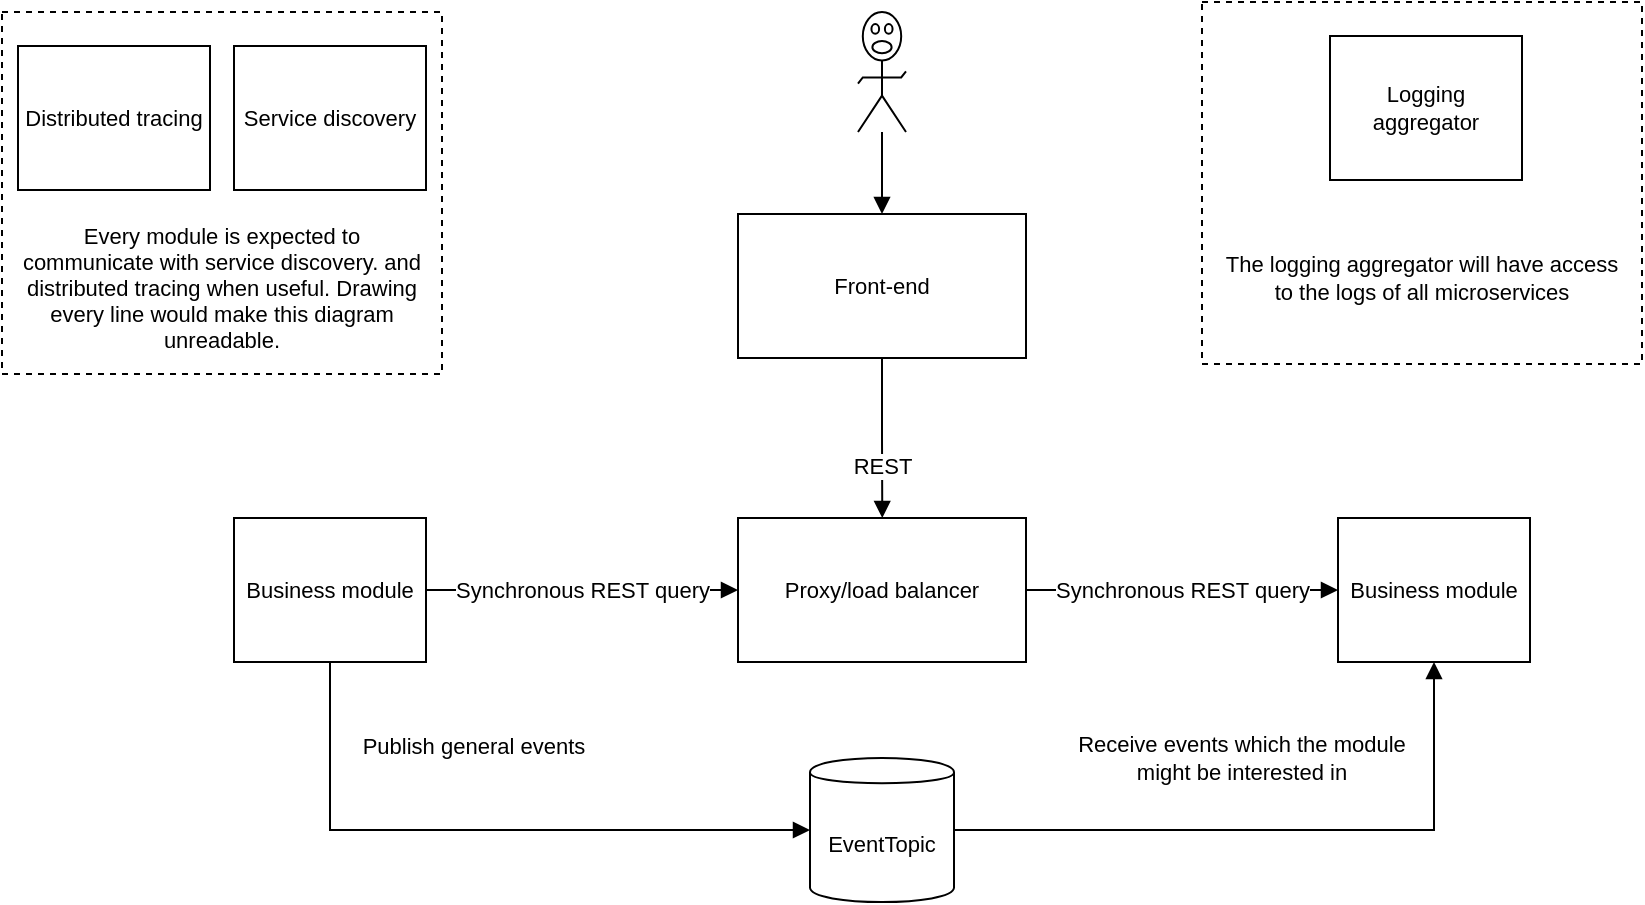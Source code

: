 <mxfile version="13.0.3" type="device"><diagram id="mDeGQIZ4W933fx60hTZw" name="Page-1"><mxGraphModel dx="1024" dy="592" grid="1" gridSize="10" guides="1" tooltips="1" connect="1" arrows="1" fold="1" page="1" pageScale="1" pageWidth="850" pageHeight="1100" math="0" shadow="0"><root><mxCell id="0"/><mxCell id="1" parent="0"/><mxCell id="UECxVeknNk1TAc7xH8sT-23" value="" style="rounded=0;whiteSpace=wrap;html=1;dashed=1;" vertex="1" parent="1"><mxGeometry x="700" y="14" width="220" height="181" as="geometry"/></mxCell><UserObject label="The logging aggregator will have access to the logs of all microservices" lucidchartObjectId="VLDT4KetiBHg" id="UECxVeknNk1TAc7xH8sT-24"><mxCell style="html=1;whiteSpace=wrap;;fontSize=11;fontColor=#000000;spacing=3;strokeOpacity=0;fillOpacity=0;fillColor=#ffffff;" vertex="1" parent="1"><mxGeometry x="708" y="103" width="204" height="97" as="geometry"/></mxCell></UserObject><mxCell id="UECxVeknNk1TAc7xH8sT-22" value="" style="rounded=0;whiteSpace=wrap;html=1;dashed=1;" vertex="1" parent="1"><mxGeometry x="100" y="19" width="220" height="181" as="geometry"/></mxCell><UserObject label="Front-end" lucidchartObjectId="ItDThk~TtKpZ" id="UECxVeknNk1TAc7xH8sT-1"><mxCell style="html=1;whiteSpace=wrap;;fontSize=11;fontColor=#000000;spacing=3;strokeOpacity=100;" vertex="1" parent="1"><mxGeometry x="468" y="120" width="144" height="72" as="geometry"/></mxCell></UserObject><UserObject label="Business module" lucidchartObjectId="3uDT8CwjmiW_" id="UECxVeknNk1TAc7xH8sT-2"><mxCell style="html=1;whiteSpace=wrap;;fontSize=11;fontColor=#000000;spacing=3;strokeOpacity=100;" vertex="1" parent="1"><mxGeometry x="768" y="272" width="96" height="72" as="geometry"/></mxCell></UserObject><UserObject label="" lucidchartObjectId="6uDTpIGoe.ex" id="UECxVeknNk1TAc7xH8sT-3"><mxCell style="html=1;jettySize=18;fontSize=11;rounded=1;arcSize=0;edgeStyle=orthogonalEdgeStyle;startArrow=none;;endArrow=block;endFill=1;;exitX=0.5;exitY=1;exitPerimeter=0;entryX=0.5;entryY=-0.008;entryPerimeter=1;exitDx=0;exitDy=0;" edge="1" parent="1" source="UECxVeknNk1TAc7xH8sT-4" target="UECxVeknNk1TAc7xH8sT-1"><mxGeometry width="100" height="100" relative="1" as="geometry"><Array as="points"/></mxGeometry></mxCell></UserObject><UserObject label="" lucidchartObjectId="JvDTxSTULpwZ" id="UECxVeknNk1TAc7xH8sT-4"><mxCell style="html=1;whiteSpace=wrap;shape=mxgraph.lean_mapping.verbal;fontSize=11;spacing=0;strokeOpacity=100;" vertex="1" parent="1"><mxGeometry x="528" y="19" width="24" height="60" as="geometry"/></mxCell></UserObject><UserObject label="Business module" lucidchartObjectId="EwDTRfkVj9d3" id="UECxVeknNk1TAc7xH8sT-5"><mxCell style="html=1;whiteSpace=wrap;;fontSize=11;fontColor=#000000;spacing=3;strokeOpacity=100;" vertex="1" parent="1"><mxGeometry x="216" y="272" width="96" height="72" as="geometry"/></mxCell></UserObject><UserObject label="" lucidchartObjectId="1wDTPYeGD_vt" id="UECxVeknNk1TAc7xH8sT-6"><mxCell style="html=1;jettySize=18;fontSize=11;rounded=1;arcSize=0;edgeStyle=orthogonalEdgeStyle;startArrow=none;;endArrow=block;endFill=1;;exitX=0.5;exitY=1.008;exitPerimeter=1;entryX=0.501;entryY=-0.008;entryPerimeter=1;" edge="1" parent="1" source="UECxVeknNk1TAc7xH8sT-1" target="UECxVeknNk1TAc7xH8sT-21"><mxGeometry width="100" height="100" relative="1" as="geometry"><Array as="points"/></mxGeometry></mxCell></UserObject><mxCell id="UECxVeknNk1TAc7xH8sT-7" value="REST" style="text;html=1;resizable=0;labelBackgroundColor=#ffffff;align=center;verticalAlign=middle;fontColor=#000000;;fontSize=11;" vertex="1" parent="UECxVeknNk1TAc7xH8sT-6"><mxGeometry x="0.336" relative="1" as="geometry"/></mxCell><UserObject label="" lucidchartObjectId="GxDTR_AGGLbQ" id="UECxVeknNk1TAc7xH8sT-8"><mxCell style="html=1;jettySize=18;fontSize=11;rounded=1;arcSize=0;edgeStyle=orthogonalEdgeStyle;startArrow=none;;endArrow=block;endFill=1;;exitX=1.006;exitY=0.5;exitPerimeter=1;entryX=-0.004;entryY=0.5;entryPerimeter=1;" edge="1" parent="1" source="UECxVeknNk1TAc7xH8sT-5" target="UECxVeknNk1TAc7xH8sT-21"><mxGeometry width="100" height="100" relative="1" as="geometry"><Array as="points"/></mxGeometry></mxCell></UserObject><mxCell id="UECxVeknNk1TAc7xH8sT-9" value="Synchronous REST query" style="text;html=1;resizable=0;labelBackgroundColor=#ffffff;align=center;verticalAlign=middle;fontColor=#000000;;fontSize=11;" vertex="1" parent="UECxVeknNk1TAc7xH8sT-8"><mxGeometry relative="1" as="geometry"/></mxCell><UserObject label="" lucidchartObjectId="gyk34ns9-WFS" id="UECxVeknNk1TAc7xH8sT-10"><mxCell style="html=1;jettySize=18;fontSize=11;rounded=1;arcSize=0;edgeStyle=orthogonalEdgeStyle;startArrow=none;;endArrow=block;endFill=1;;exitX=1.004;exitY=0.5;exitPerimeter=1;entryX=-0.006;entryY=0.5;entryPerimeter=1;" edge="1" parent="1" source="UECxVeknNk1TAc7xH8sT-21" target="UECxVeknNk1TAc7xH8sT-2"><mxGeometry width="100" height="100" relative="1" as="geometry"><Array as="points"/></mxGeometry></mxCell></UserObject><mxCell id="UECxVeknNk1TAc7xH8sT-11" value="Synchronous REST query" style="text;html=1;resizable=0;labelBackgroundColor=#ffffff;align=center;verticalAlign=middle;fontColor=#000000;;fontSize=11;" vertex="1" parent="UECxVeknNk1TAc7xH8sT-10"><mxGeometry relative="1" as="geometry"/></mxCell><UserObject label="EventTopic" lucidchartObjectId="2yDTz6HBgDZW" id="UECxVeknNk1TAc7xH8sT-12"><mxCell style="html=1;whiteSpace=wrap;shape=cylinder;size=0.1;anchorPointDirection=0;boundedLbl=1;;fontSize=11;fontColor=#000000;spacing=3;strokeOpacity=100;" vertex="1" parent="1"><mxGeometry x="504" y="392" width="72" height="72" as="geometry"/></mxCell></UserObject><UserObject label="" lucidchartObjectId="rzDTUH0DFZOj" id="UECxVeknNk1TAc7xH8sT-13"><mxCell style="html=1;jettySize=18;fontSize=11;rounded=1;arcSize=0;edgeStyle=orthogonalEdgeStyle;startArrow=none;;endArrow=block;endFill=1;;exitX=1.008;exitY=0.5;exitPerimeter=1;entryX=0.5;entryY=1;entryDx=0;entryDy=0;" edge="1" parent="1" source="UECxVeknNk1TAc7xH8sT-12" target="UECxVeknNk1TAc7xH8sT-2"><mxGeometry width="100" height="100" relative="1" as="geometry"><Array as="points"><mxPoint x="816" y="428"/></Array></mxGeometry></mxCell></UserObject><UserObject label="" lucidchartObjectId="QzDTz-_iBSLm" id="UECxVeknNk1TAc7xH8sT-14"><mxCell style="html=1;jettySize=18;fontSize=11;rounded=1;arcSize=0;edgeStyle=orthogonalEdgeStyle;startArrow=none;;endArrow=block;endFill=1;;exitX=0.5;exitY=1.008;exitPerimeter=1;entryX=-0.008;entryY=0.5;entryPerimeter=1;" edge="1" parent="1" source="UECxVeknNk1TAc7xH8sT-5" target="UECxVeknNk1TAc7xH8sT-12"><mxGeometry width="100" height="100" relative="1" as="geometry"><Array as="points"/></mxGeometry></mxCell></UserObject><UserObject label="Receive events which the module might be interested in" lucidchartObjectId="~ADTtFqUiWL." id="UECxVeknNk1TAc7xH8sT-15"><mxCell style="html=1;whiteSpace=wrap;;fontSize=11;fontColor=#000000;spacing=3;strokeOpacity=0;fillOpacity=0;fillColor=#ffffff;" vertex="1" parent="1"><mxGeometry x="624" y="368" width="192" height="48" as="geometry"/></mxCell></UserObject><UserObject label="Publish general events" lucidchartObjectId="MBDT0GjPj-Hj" id="UECxVeknNk1TAc7xH8sT-16"><mxCell style="html=1;whiteSpace=wrap;;fontSize=11;fontColor=#000000;spacing=3;strokeOpacity=0;fillOpacity=0;fillColor=#ffffff;" vertex="1" parent="1"><mxGeometry x="264" y="368" width="144" height="36" as="geometry"/></mxCell></UserObject><UserObject label="Distributed tracing" lucidchartObjectId="QJDT~ofrkDQN" id="UECxVeknNk1TAc7xH8sT-17"><mxCell style="html=1;whiteSpace=wrap;;fontSize=11;fontColor=#000000;spacing=3;strokeOpacity=100;" vertex="1" parent="1"><mxGeometry x="108" y="36" width="96" height="72" as="geometry"/></mxCell></UserObject><UserObject label="Every module is expected to communicate with service discovery. and distributed tracing when useful. Drawing every line would make this diagram unreadable." lucidchartObjectId="VLDT4KetiBHg" id="UECxVeknNk1TAc7xH8sT-18"><mxCell style="html=1;whiteSpace=wrap;;fontSize=11;fontColor=#000000;spacing=3;strokeOpacity=0;fillOpacity=0;fillColor=#ffffff;" vertex="1" parent="1"><mxGeometry x="108" y="108" width="204" height="97" as="geometry"/></mxCell></UserObject><UserObject label="Service discovery" lucidchartObjectId="XPDTjvDmcA5F" id="UECxVeknNk1TAc7xH8sT-19"><mxCell style="html=1;whiteSpace=wrap;;fontSize=11;fontColor=#000000;spacing=3;strokeOpacity=100;" vertex="1" parent="1"><mxGeometry x="216" y="36" width="96" height="72" as="geometry"/></mxCell></UserObject><UserObject label="Logging aggregator" lucidchartObjectId="WRDTyqZ9Mc8N" id="UECxVeknNk1TAc7xH8sT-20"><mxCell style="html=1;whiteSpace=wrap;;fontSize=11;fontColor=#000000;spacing=3;strokeOpacity=100;" vertex="1" parent="1"><mxGeometry x="764" y="31" width="96" height="72" as="geometry"/></mxCell></UserObject><UserObject label="Proxy/load balancer" lucidchartObjectId="gyk35dHNTePa" id="UECxVeknNk1TAc7xH8sT-21"><mxCell style="html=1;whiteSpace=wrap;;fontSize=11;fontColor=#000000;spacing=3;strokeOpacity=100;" vertex="1" parent="1"><mxGeometry x="468" y="272" width="144" height="72" as="geometry"/></mxCell></UserObject></root></mxGraphModel></diagram></mxfile>